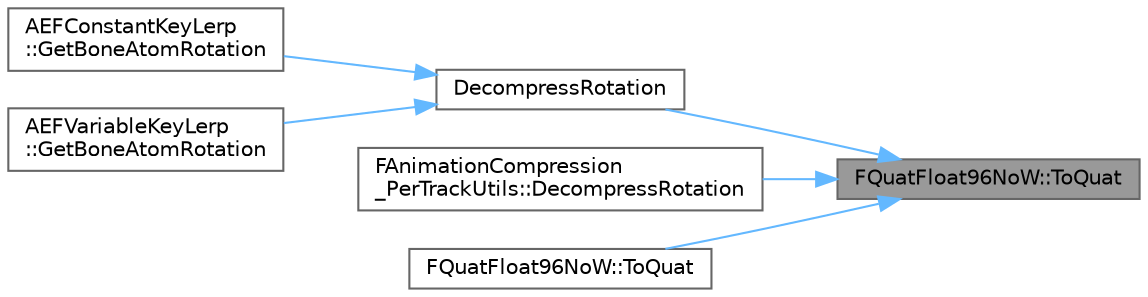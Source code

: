 digraph "FQuatFloat96NoW::ToQuat"
{
 // INTERACTIVE_SVG=YES
 // LATEX_PDF_SIZE
  bgcolor="transparent";
  edge [fontname=Helvetica,fontsize=10,labelfontname=Helvetica,labelfontsize=10];
  node [fontname=Helvetica,fontsize=10,shape=box,height=0.2,width=0.4];
  rankdir="RL";
  Node1 [id="Node000001",label="FQuatFloat96NoW::ToQuat",height=0.2,width=0.4,color="gray40", fillcolor="grey60", style="filled", fontcolor="black",tooltip=" "];
  Node1 -> Node2 [id="edge1_Node000001_Node000002",dir="back",color="steelblue1",style="solid",tooltip=" "];
  Node2 [id="Node000002",label="DecompressRotation",height=0.2,width=0.4,color="grey40", fillcolor="white", style="filled",URL="$d0/dc6/AnimationCompression_8h.html#aeb2ef30c0607ddc6a26965d2ed02e682",tooltip="Templated Rotation Decompressor."];
  Node2 -> Node3 [id="edge2_Node000002_Node000003",dir="back",color="steelblue1",style="solid",tooltip=" "];
  Node3 [id="Node000003",label="AEFConstantKeyLerp\l::GetBoneAtomRotation",height=0.2,width=0.4,color="grey40", fillcolor="white", style="filled",URL="$d1/d9a/classAEFConstantKeyLerp.html#a17588efbca7151a06de3307ee0e5ea9f",tooltip="Decompress the Rotation component of a BoneAtom."];
  Node2 -> Node4 [id="edge3_Node000002_Node000004",dir="back",color="steelblue1",style="solid",tooltip=" "];
  Node4 [id="Node000004",label="AEFVariableKeyLerp\l::GetBoneAtomRotation",height=0.2,width=0.4,color="grey40", fillcolor="white", style="filled",URL="$d9/db9/classAEFVariableKeyLerp.html#acc9cb71e901596a27e16a69093523766",tooltip="Decompress the Rotation component of a BoneAtom."];
  Node1 -> Node5 [id="edge4_Node000001_Node000005",dir="back",color="steelblue1",style="solid",tooltip=" "];
  Node5 [id="Node000005",label="FAnimationCompression\l_PerTrackUtils::DecompressRotation",height=0.2,width=0.4,color="grey40", fillcolor="white", style="filled",URL="$d8/d21/classFAnimationCompression__PerTrackUtils.html#ae16643b12e99e555effd07e8a5060d36",tooltip="Decompress a single rotation key from a single track that was compressed with the PerTrack codec (sca..."];
  Node1 -> Node6 [id="edge5_Node000001_Node000006",dir="back",color="steelblue1",style="solid",tooltip=" "];
  Node6 [id="Node000006",label="FQuatFloat96NoW::ToQuat",height=0.2,width=0.4,color="grey40", fillcolor="white", style="filled",URL="$df/d77/classFQuatFloat96NoW.html#aa640b96d2f65ad86e54f9cea24dc9113",tooltip=" "];
}
